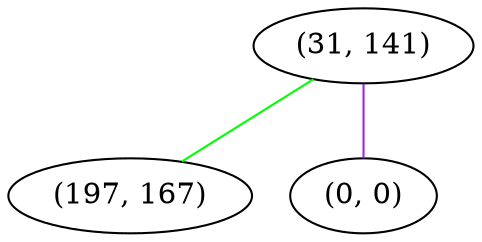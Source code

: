 graph "" {
"(31, 141)";
"(197, 167)";
"(0, 0)";
"(31, 141)" -- "(197, 167)"  [color=green, key=0, weight=2];
"(31, 141)" -- "(0, 0)"  [color=purple, key=0, weight=4];
}
